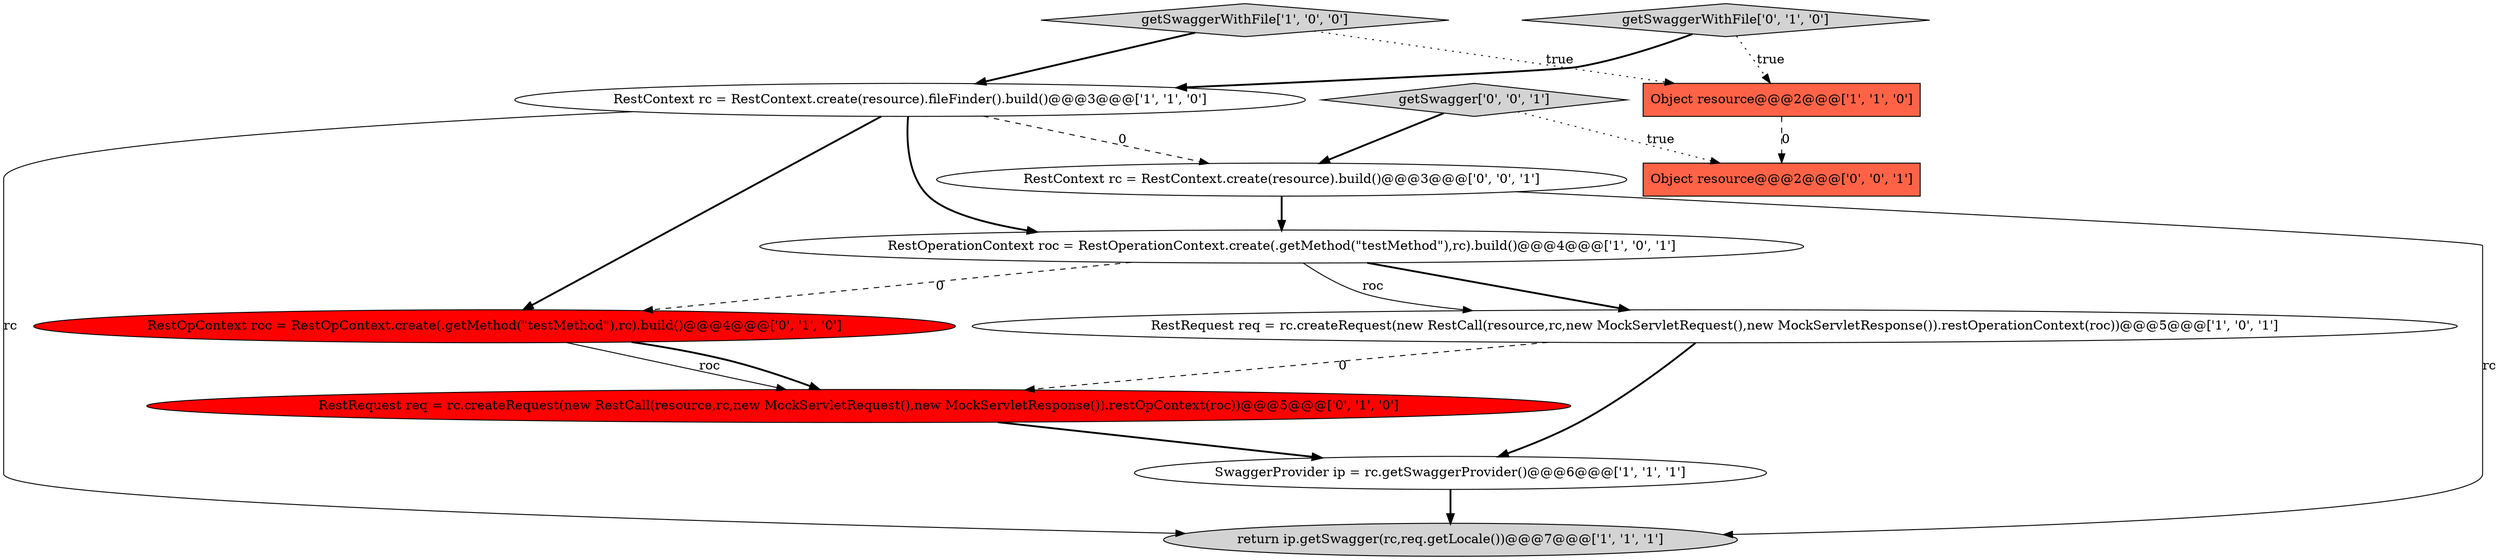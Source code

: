 digraph {
6 [style = filled, label = "getSwaggerWithFile['1', '0', '0']", fillcolor = lightgray, shape = diamond image = "AAA0AAABBB1BBB"];
1 [style = filled, label = "Object resource@@@2@@@['1', '1', '0']", fillcolor = tomato, shape = box image = "AAA0AAABBB1BBB"];
5 [style = filled, label = "return ip.getSwagger(rc,req.getLocale())@@@7@@@['1', '1', '1']", fillcolor = lightgray, shape = ellipse image = "AAA0AAABBB1BBB"];
7 [style = filled, label = "getSwaggerWithFile['0', '1', '0']", fillcolor = lightgray, shape = diamond image = "AAA0AAABBB2BBB"];
8 [style = filled, label = "RestOpContext roc = RestOpContext.create(.getMethod(\"testMethod\"),rc).build()@@@4@@@['0', '1', '0']", fillcolor = red, shape = ellipse image = "AAA1AAABBB2BBB"];
9 [style = filled, label = "RestRequest req = rc.createRequest(new RestCall(resource,rc,new MockServletRequest(),new MockServletResponse()).restOpContext(roc))@@@5@@@['0', '1', '0']", fillcolor = red, shape = ellipse image = "AAA1AAABBB2BBB"];
3 [style = filled, label = "RestContext rc = RestContext.create(resource).fileFinder().build()@@@3@@@['1', '1', '0']", fillcolor = white, shape = ellipse image = "AAA0AAABBB1BBB"];
2 [style = filled, label = "SwaggerProvider ip = rc.getSwaggerProvider()@@@6@@@['1', '1', '1']", fillcolor = white, shape = ellipse image = "AAA0AAABBB1BBB"];
11 [style = filled, label = "getSwagger['0', '0', '1']", fillcolor = lightgray, shape = diamond image = "AAA0AAABBB3BBB"];
12 [style = filled, label = "Object resource@@@2@@@['0', '0', '1']", fillcolor = tomato, shape = box image = "AAA0AAABBB3BBB"];
0 [style = filled, label = "RestOperationContext roc = RestOperationContext.create(.getMethod(\"testMethod\"),rc).build()@@@4@@@['1', '0', '1']", fillcolor = white, shape = ellipse image = "AAA0AAABBB1BBB"];
4 [style = filled, label = "RestRequest req = rc.createRequest(new RestCall(resource,rc,new MockServletRequest(),new MockServletResponse()).restOperationContext(roc))@@@5@@@['1', '0', '1']", fillcolor = white, shape = ellipse image = "AAA0AAABBB1BBB"];
10 [style = filled, label = "RestContext rc = RestContext.create(resource).build()@@@3@@@['0', '0', '1']", fillcolor = white, shape = ellipse image = "AAA0AAABBB3BBB"];
6->3 [style = bold, label=""];
8->9 [style = solid, label="roc"];
9->2 [style = bold, label=""];
11->12 [style = dotted, label="true"];
6->1 [style = dotted, label="true"];
4->2 [style = bold, label=""];
7->3 [style = bold, label=""];
3->0 [style = bold, label=""];
0->4 [style = solid, label="roc"];
1->12 [style = dashed, label="0"];
4->9 [style = dashed, label="0"];
3->5 [style = solid, label="rc"];
0->4 [style = bold, label=""];
11->10 [style = bold, label=""];
3->8 [style = bold, label=""];
10->0 [style = bold, label=""];
8->9 [style = bold, label=""];
0->8 [style = dashed, label="0"];
3->10 [style = dashed, label="0"];
7->1 [style = dotted, label="true"];
10->5 [style = solid, label="rc"];
2->5 [style = bold, label=""];
}
